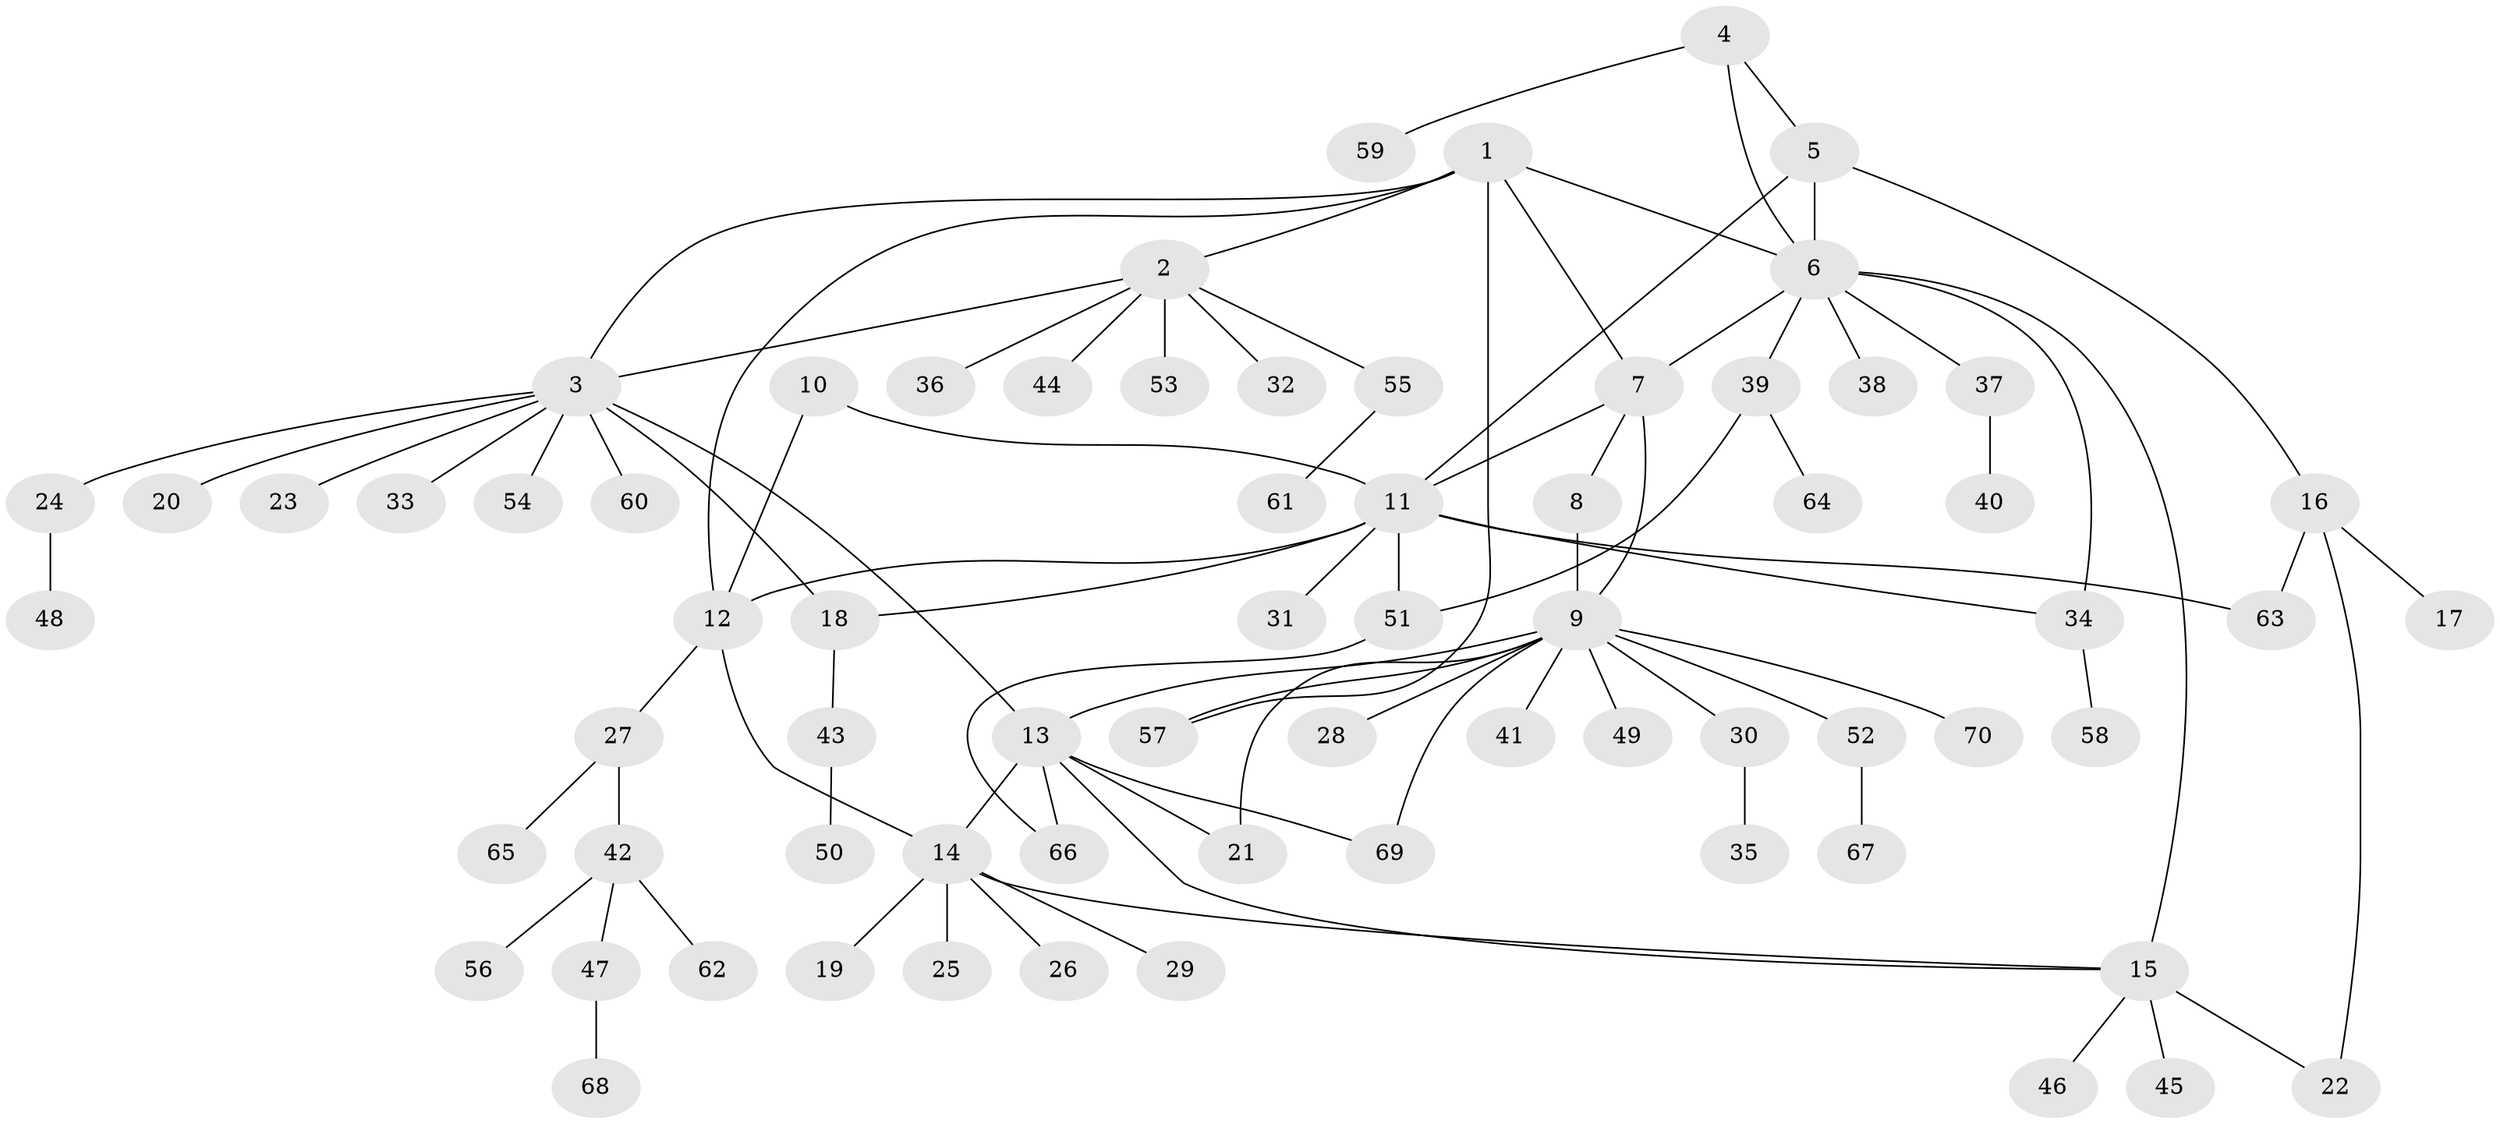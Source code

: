 // Generated by graph-tools (version 1.1) at 2025/16/03/09/25 04:16:00]
// undirected, 70 vertices, 89 edges
graph export_dot {
graph [start="1"]
  node [color=gray90,style=filled];
  1;
  2;
  3;
  4;
  5;
  6;
  7;
  8;
  9;
  10;
  11;
  12;
  13;
  14;
  15;
  16;
  17;
  18;
  19;
  20;
  21;
  22;
  23;
  24;
  25;
  26;
  27;
  28;
  29;
  30;
  31;
  32;
  33;
  34;
  35;
  36;
  37;
  38;
  39;
  40;
  41;
  42;
  43;
  44;
  45;
  46;
  47;
  48;
  49;
  50;
  51;
  52;
  53;
  54;
  55;
  56;
  57;
  58;
  59;
  60;
  61;
  62;
  63;
  64;
  65;
  66;
  67;
  68;
  69;
  70;
  1 -- 2;
  1 -- 3;
  1 -- 6;
  1 -- 7;
  1 -- 12;
  1 -- 57;
  2 -- 3;
  2 -- 32;
  2 -- 36;
  2 -- 44;
  2 -- 53;
  2 -- 55;
  3 -- 13;
  3 -- 18;
  3 -- 20;
  3 -- 23;
  3 -- 24;
  3 -- 33;
  3 -- 54;
  3 -- 60;
  4 -- 5;
  4 -- 6;
  4 -- 59;
  5 -- 6;
  5 -- 11;
  5 -- 16;
  6 -- 7;
  6 -- 15;
  6 -- 34;
  6 -- 37;
  6 -- 38;
  6 -- 39;
  7 -- 8;
  7 -- 9;
  7 -- 11;
  8 -- 9;
  9 -- 13;
  9 -- 21;
  9 -- 28;
  9 -- 30;
  9 -- 41;
  9 -- 49;
  9 -- 52;
  9 -- 57;
  9 -- 69;
  9 -- 70;
  10 -- 11;
  10 -- 12;
  11 -- 12;
  11 -- 18;
  11 -- 31;
  11 -- 34;
  11 -- 51;
  11 -- 63;
  12 -- 14;
  12 -- 27;
  13 -- 14;
  13 -- 15;
  13 -- 21;
  13 -- 66;
  13 -- 69;
  14 -- 15;
  14 -- 19;
  14 -- 25;
  14 -- 26;
  14 -- 29;
  15 -- 22;
  15 -- 45;
  15 -- 46;
  16 -- 17;
  16 -- 22;
  16 -- 63;
  18 -- 43;
  24 -- 48;
  27 -- 42;
  27 -- 65;
  30 -- 35;
  34 -- 58;
  37 -- 40;
  39 -- 51;
  39 -- 64;
  42 -- 47;
  42 -- 56;
  42 -- 62;
  43 -- 50;
  47 -- 68;
  51 -- 66;
  52 -- 67;
  55 -- 61;
}

